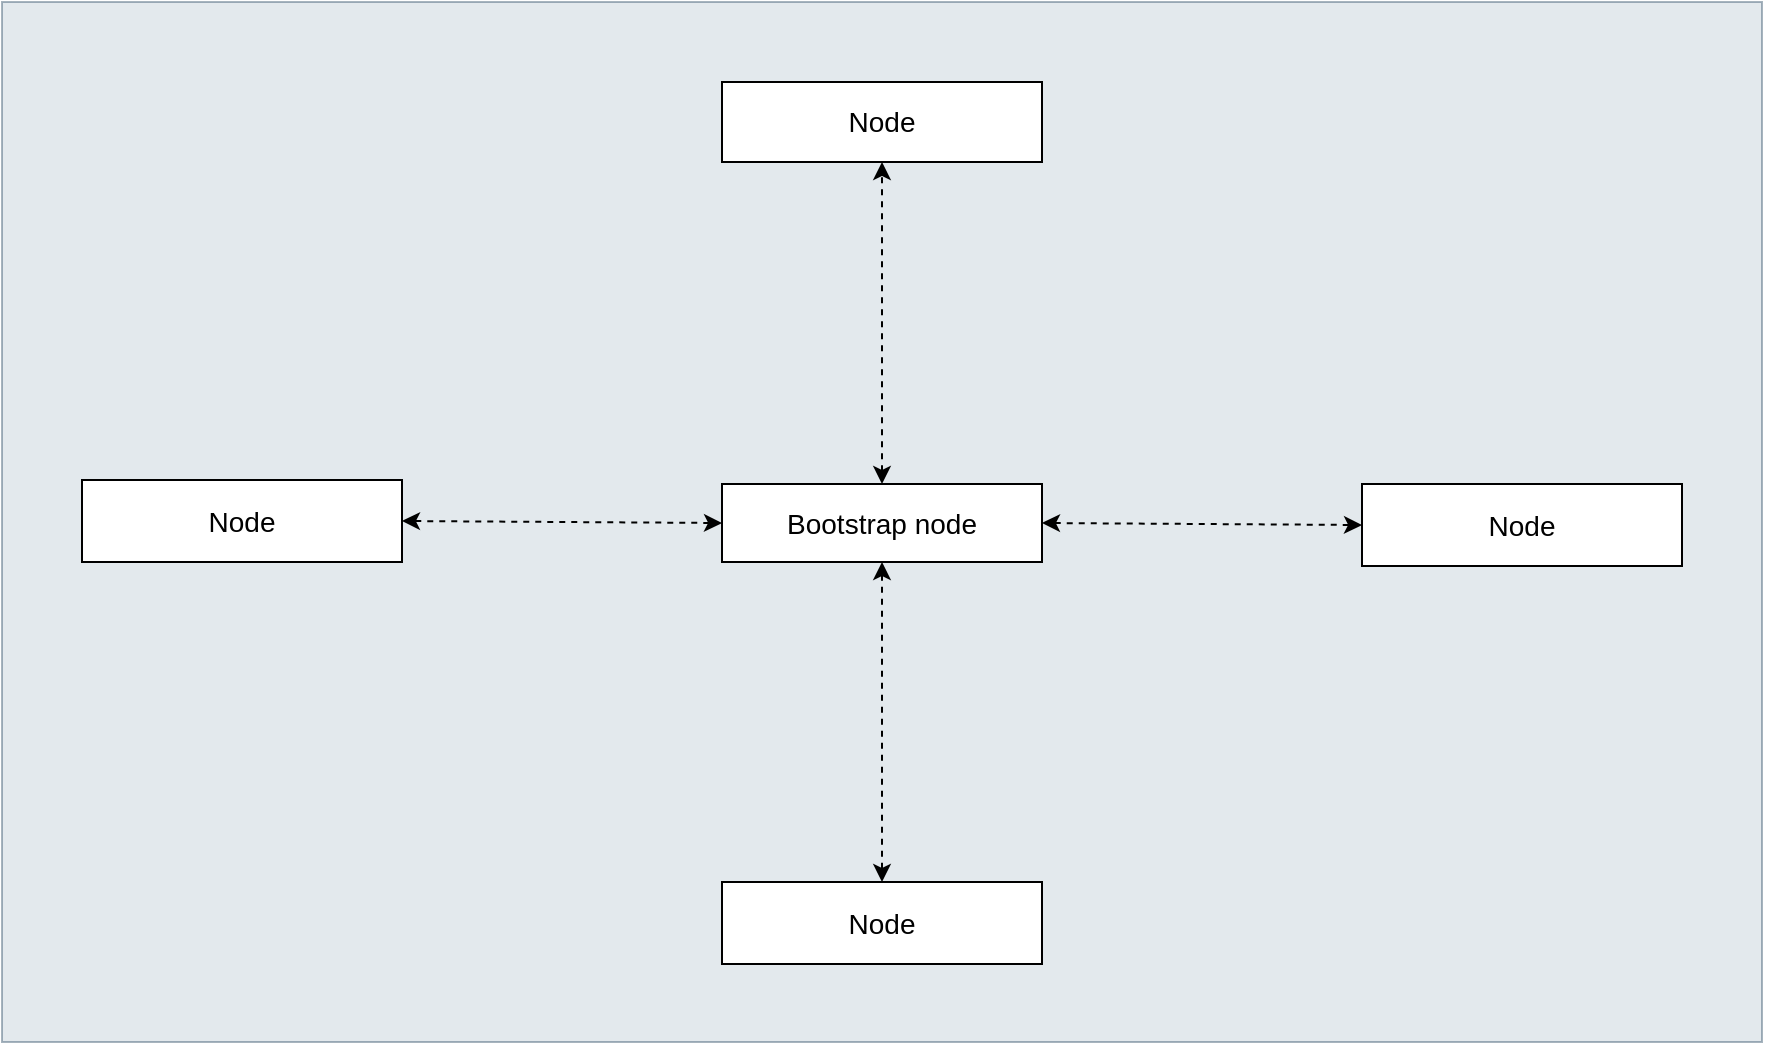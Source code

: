 <mxfile version="15.5.4" type="embed"><diagram id="ExdccTZqctQwAvQB16s_" name="Page-1"><mxGraphModel dx="2045" dy="1570" grid="1" gridSize="10" guides="1" tooltips="1" connect="1" arrows="1" fold="1" page="1" pageScale="1" pageWidth="827" pageHeight="1169" background="none" math="0" shadow="0"><root><mxCell id="0"/><mxCell id="1" parent="0"/><mxCell id="38" value="" style="rounded=0;whiteSpace=wrap;html=1;fillColor=#bac8d3;strokeColor=#23445d;opacity=40;" vertex="1" parent="1"><mxGeometry x="-240" width="880" height="520" as="geometry"/></mxCell><mxCell id="2M91R3iAnrZrVvDSjcHK-1" value="Node" style="rounded=0;whiteSpace=wrap;html=1;fontSize=14;" parent="1" vertex="1"><mxGeometry x="440" y="241" width="160" height="41" as="geometry"/></mxCell><mxCell id="2M91R3iAnrZrVvDSjcHK-2" value="Bootstrap node" style="rounded=0;whiteSpace=wrap;html=1;fontSize=14;" parent="1" vertex="1"><mxGeometry x="120" y="241" width="160" height="39" as="geometry"/></mxCell><mxCell id="2M91R3iAnrZrVvDSjcHK-4" value="Node" style="rounded=0;whiteSpace=wrap;html=1;fontSize=14;" parent="1" vertex="1"><mxGeometry x="120" y="40" width="160" height="40" as="geometry"/></mxCell><mxCell id="32" value="Node" style="rounded=0;whiteSpace=wrap;html=1;fontSize=14;" parent="1" vertex="1"><mxGeometry x="120" y="440" width="160" height="41" as="geometry"/></mxCell><mxCell id="33" value="Node" style="rounded=0;whiteSpace=wrap;html=1;fontSize=14;" parent="1" vertex="1"><mxGeometry x="-200" y="239" width="160" height="41" as="geometry"/></mxCell><mxCell id="34" value="" style="endArrow=classic;startArrow=classic;html=1;dashed=1;entryX=0;entryY=0.5;entryDx=0;entryDy=0;exitX=1;exitY=0.5;exitDx=0;exitDy=0;" parent="1" source="2M91R3iAnrZrVvDSjcHK-2" target="2M91R3iAnrZrVvDSjcHK-1" edge="1"><mxGeometry width="50" height="50" relative="1" as="geometry"><mxPoint x="390" y="190" as="sourcePoint"/><mxPoint x="440" y="140" as="targetPoint"/></mxGeometry></mxCell><mxCell id="35" value="" style="endArrow=classic;startArrow=classic;html=1;dashed=1;entryX=0.5;entryY=1;entryDx=0;entryDy=0;exitX=0.5;exitY=0;exitDx=0;exitDy=0;" parent="1" source="2M91R3iAnrZrVvDSjcHK-2" target="2M91R3iAnrZrVvDSjcHK-4" edge="1"><mxGeometry width="50" height="50" relative="1" as="geometry"><mxPoint x="290" y="270.5" as="sourcePoint"/><mxPoint x="450" y="271.5" as="targetPoint"/></mxGeometry></mxCell><mxCell id="36" value="" style="endArrow=classic;startArrow=classic;html=1;dashed=1;entryX=1;entryY=0.5;entryDx=0;entryDy=0;exitX=0;exitY=0.5;exitDx=0;exitDy=0;" parent="1" source="2M91R3iAnrZrVvDSjcHK-2" target="33" edge="1"><mxGeometry width="50" height="50" relative="1" as="geometry"><mxPoint x="210" y="251" as="sourcePoint"/><mxPoint x="210" y="90" as="targetPoint"/></mxGeometry></mxCell><mxCell id="37" value="" style="endArrow=classic;startArrow=classic;html=1;dashed=1;entryX=0.5;entryY=0;entryDx=0;entryDy=0;exitX=0.5;exitY=1;exitDx=0;exitDy=0;" parent="1" source="2M91R3iAnrZrVvDSjcHK-2" target="32" edge="1"><mxGeometry width="50" height="50" relative="1" as="geometry"><mxPoint x="130" y="270.5" as="sourcePoint"/><mxPoint x="-30" y="269.5" as="targetPoint"/></mxGeometry></mxCell></root></mxGraphModel></diagram></mxfile>